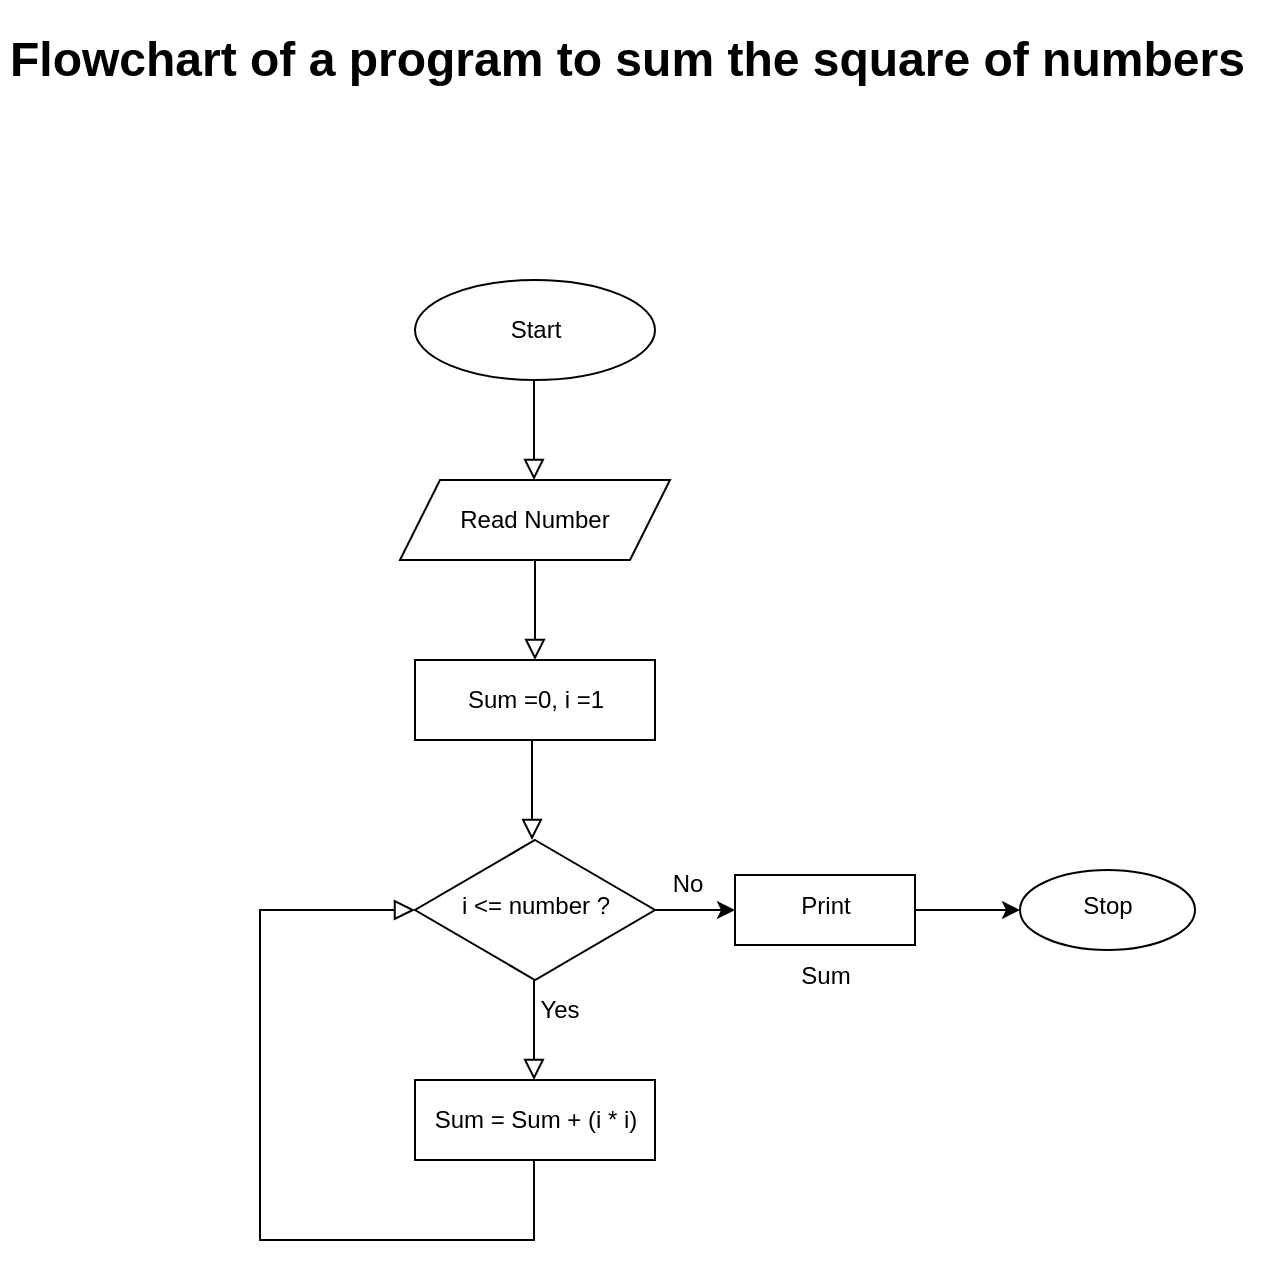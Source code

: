 <mxfile version="20.2.5" type="github">
  <diagram id="C5RBs43oDa-KdzZeNtuy" name="Page-1">
    <mxGraphModel dx="868" dy="1619" grid="1" gridSize="10" guides="1" tooltips="1" connect="1" arrows="1" fold="1" page="1" pageScale="1" pageWidth="827" pageHeight="1169" math="0" shadow="0">
      <root>
        <mxCell id="WIyWlLk6GJQsqaUBKTNV-0" />
        <mxCell id="WIyWlLk6GJQsqaUBKTNV-1" parent="WIyWlLk6GJQsqaUBKTNV-0" />
        <mxCell id="XWjfbE7Dgp5xqqSiEyl4-1" value="Start" style="ellipse;whiteSpace=wrap;html=1;" vertex="1" parent="WIyWlLk6GJQsqaUBKTNV-1">
          <mxGeometry x="277.5" y="80" width="120" height="50" as="geometry" />
        </mxCell>
        <mxCell id="XWjfbE7Dgp5xqqSiEyl4-2" value="" style="rounded=0;html=1;jettySize=auto;orthogonalLoop=1;fontSize=11;endArrow=block;endFill=0;endSize=8;strokeWidth=1;shadow=0;labelBackgroundColor=none;edgeStyle=orthogonalEdgeStyle;" edge="1" parent="WIyWlLk6GJQsqaUBKTNV-1">
          <mxGeometry relative="1" as="geometry">
            <mxPoint x="337" y="130" as="sourcePoint" />
            <mxPoint x="337" y="180" as="targetPoint" />
          </mxGeometry>
        </mxCell>
        <mxCell id="XWjfbE7Dgp5xqqSiEyl4-3" value="Read Number" style="shape=parallelogram;perimeter=parallelogramPerimeter;whiteSpace=wrap;html=1;fixedSize=1;" vertex="1" parent="WIyWlLk6GJQsqaUBKTNV-1">
          <mxGeometry x="270" y="180" width="135" height="40" as="geometry" />
        </mxCell>
        <mxCell id="XWjfbE7Dgp5xqqSiEyl4-4" value="" style="rounded=0;html=1;jettySize=auto;orthogonalLoop=1;fontSize=11;endArrow=block;endFill=0;endSize=8;strokeWidth=1;shadow=0;labelBackgroundColor=none;edgeStyle=orthogonalEdgeStyle;" edge="1" parent="WIyWlLk6GJQsqaUBKTNV-1">
          <mxGeometry relative="1" as="geometry">
            <mxPoint x="337.5" y="220" as="sourcePoint" />
            <mxPoint x="337.5" y="270" as="targetPoint" />
          </mxGeometry>
        </mxCell>
        <mxCell id="XWjfbE7Dgp5xqqSiEyl4-5" value="Sum =0, i =1" style="rounded=0;whiteSpace=wrap;html=1;" vertex="1" parent="WIyWlLk6GJQsqaUBKTNV-1">
          <mxGeometry x="277.5" y="270" width="120" height="40" as="geometry" />
        </mxCell>
        <mxCell id="XWjfbE7Dgp5xqqSiEyl4-6" value="" style="rounded=0;html=1;jettySize=auto;orthogonalLoop=1;fontSize=11;endArrow=block;endFill=0;endSize=8;strokeWidth=1;shadow=0;labelBackgroundColor=none;edgeStyle=orthogonalEdgeStyle;" edge="1" parent="WIyWlLk6GJQsqaUBKTNV-1">
          <mxGeometry relative="1" as="geometry">
            <mxPoint x="336" y="310" as="sourcePoint" />
            <mxPoint x="336" y="360" as="targetPoint" />
          </mxGeometry>
        </mxCell>
        <mxCell id="XWjfbE7Dgp5xqqSiEyl4-14" value="" style="edgeStyle=orthogonalEdgeStyle;rounded=0;orthogonalLoop=1;jettySize=auto;html=1;" edge="1" parent="WIyWlLk6GJQsqaUBKTNV-1" source="XWjfbE7Dgp5xqqSiEyl4-7" target="XWjfbE7Dgp5xqqSiEyl4-13">
          <mxGeometry relative="1" as="geometry" />
        </mxCell>
        <mxCell id="XWjfbE7Dgp5xqqSiEyl4-7" value="i &amp;lt;= number ?" style="rhombus;whiteSpace=wrap;html=1;shadow=0;fontFamily=Helvetica;fontSize=12;align=center;strokeWidth=1;spacing=6;spacingTop=-4;" vertex="1" parent="WIyWlLk6GJQsqaUBKTNV-1">
          <mxGeometry x="277.5" y="360" width="120" height="70" as="geometry" />
        </mxCell>
        <mxCell id="XWjfbE7Dgp5xqqSiEyl4-8" value="" style="rounded=0;html=1;jettySize=auto;orthogonalLoop=1;fontSize=11;endArrow=block;endFill=0;endSize=8;strokeWidth=1;shadow=0;labelBackgroundColor=none;edgeStyle=orthogonalEdgeStyle;" edge="1" parent="WIyWlLk6GJQsqaUBKTNV-1">
          <mxGeometry relative="1" as="geometry">
            <mxPoint x="337" y="430" as="sourcePoint" />
            <mxPoint x="337" y="480" as="targetPoint" />
          </mxGeometry>
        </mxCell>
        <mxCell id="XWjfbE7Dgp5xqqSiEyl4-9" value="Sum = Sum + (i * i)" style="rounded=0;whiteSpace=wrap;html=1;" vertex="1" parent="WIyWlLk6GJQsqaUBKTNV-1">
          <mxGeometry x="277.5" y="480" width="120" height="40" as="geometry" />
        </mxCell>
        <mxCell id="XWjfbE7Dgp5xqqSiEyl4-17" value="" style="edgeStyle=orthogonalEdgeStyle;rounded=0;orthogonalLoop=1;jettySize=auto;html=1;" edge="1" parent="WIyWlLk6GJQsqaUBKTNV-1" source="XWjfbE7Dgp5xqqSiEyl4-13">
          <mxGeometry relative="1" as="geometry">
            <mxPoint x="580" y="395" as="targetPoint" />
          </mxGeometry>
        </mxCell>
        <mxCell id="XWjfbE7Dgp5xqqSiEyl4-13" value="Print" style="whiteSpace=wrap;html=1;shadow=0;strokeWidth=1;spacing=6;spacingTop=-4;" vertex="1" parent="WIyWlLk6GJQsqaUBKTNV-1">
          <mxGeometry x="437.5" y="377.5" width="90" height="35" as="geometry" />
        </mxCell>
        <mxCell id="XWjfbE7Dgp5xqqSiEyl4-15" value="Sum" style="text;html=1;strokeColor=none;fillColor=none;align=center;verticalAlign=middle;whiteSpace=wrap;rounded=0;" vertex="1" parent="WIyWlLk6GJQsqaUBKTNV-1">
          <mxGeometry x="452.5" y="412.5" width="60" height="30" as="geometry" />
        </mxCell>
        <mxCell id="XWjfbE7Dgp5xqqSiEyl4-16" value="Stop" style="ellipse;whiteSpace=wrap;html=1;shadow=0;strokeWidth=1;spacing=6;spacingTop=-4;" vertex="1" parent="WIyWlLk6GJQsqaUBKTNV-1">
          <mxGeometry x="580" y="375" width="87.5" height="40" as="geometry" />
        </mxCell>
        <mxCell id="XWjfbE7Dgp5xqqSiEyl4-18" value="Yes" style="text;html=1;strokeColor=none;fillColor=none;align=center;verticalAlign=middle;whiteSpace=wrap;rounded=0;" vertex="1" parent="WIyWlLk6GJQsqaUBKTNV-1">
          <mxGeometry x="320" y="430" width="60" height="30" as="geometry" />
        </mxCell>
        <mxCell id="XWjfbE7Dgp5xqqSiEyl4-19" value="No" style="text;html=1;strokeColor=none;fillColor=none;align=center;verticalAlign=middle;whiteSpace=wrap;rounded=0;" vertex="1" parent="WIyWlLk6GJQsqaUBKTNV-1">
          <mxGeometry x="384" y="367" width="60" height="30" as="geometry" />
        </mxCell>
        <mxCell id="XWjfbE7Dgp5xqqSiEyl4-21" value="" style="rounded=0;html=1;jettySize=auto;orthogonalLoop=1;fontSize=11;endArrow=block;endFill=0;endSize=8;strokeWidth=1;shadow=0;labelBackgroundColor=none;edgeStyle=orthogonalEdgeStyle;entryX=0;entryY=0.5;entryDx=0;entryDy=0;" edge="1" parent="WIyWlLk6GJQsqaUBKTNV-1" target="XWjfbE7Dgp5xqqSiEyl4-7">
          <mxGeometry relative="1" as="geometry">
            <mxPoint x="337" y="520" as="sourcePoint" />
            <mxPoint x="200" y="400" as="targetPoint" />
            <Array as="points">
              <mxPoint x="337" y="560" />
              <mxPoint x="200" y="560" />
              <mxPoint x="200" y="395" />
            </Array>
          </mxGeometry>
        </mxCell>
        <mxCell id="XWjfbE7Dgp5xqqSiEyl4-23" value="&lt;h1&gt;Flowchart of a program to sum the square of numbers&lt;/h1&gt;&lt;p&gt;&lt;br&gt;&lt;/p&gt;" style="text;html=1;strokeColor=none;fillColor=none;spacing=5;spacingTop=-20;whiteSpace=wrap;overflow=hidden;rounded=0;" vertex="1" parent="WIyWlLk6GJQsqaUBKTNV-1">
          <mxGeometry x="70" y="-50" width="640" height="50" as="geometry" />
        </mxCell>
      </root>
    </mxGraphModel>
  </diagram>
</mxfile>
